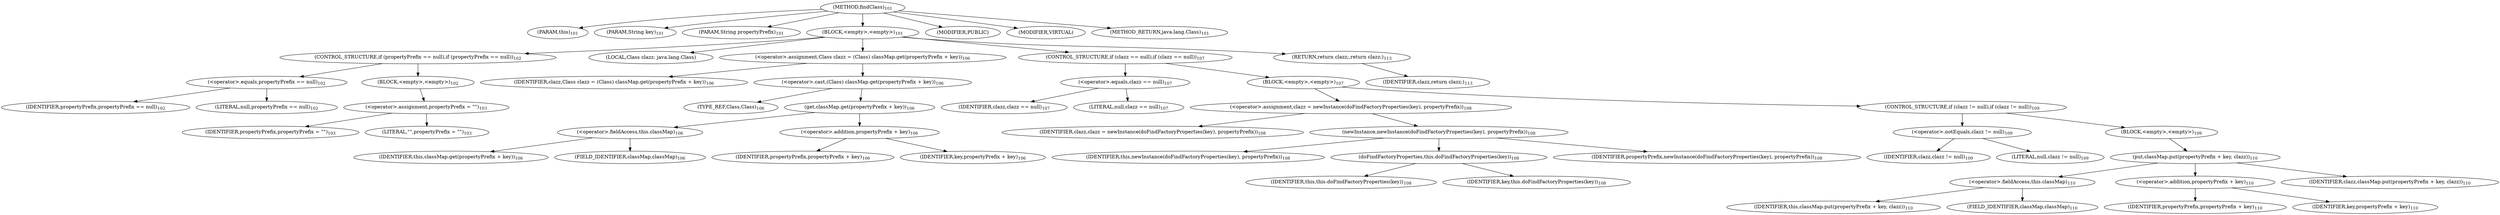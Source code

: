 digraph "findClass" {  
"252" [label = <(METHOD,findClass)<SUB>101</SUB>> ]
"27" [label = <(PARAM,this)<SUB>101</SUB>> ]
"253" [label = <(PARAM,String key)<SUB>101</SUB>> ]
"254" [label = <(PARAM,String propertyPrefix)<SUB>101</SUB>> ]
"255" [label = <(BLOCK,&lt;empty&gt;,&lt;empty&gt;)<SUB>101</SUB>> ]
"256" [label = <(CONTROL_STRUCTURE,if (propertyPrefix == null),if (propertyPrefix == null))<SUB>102</SUB>> ]
"257" [label = <(&lt;operator&gt;.equals,propertyPrefix == null)<SUB>102</SUB>> ]
"258" [label = <(IDENTIFIER,propertyPrefix,propertyPrefix == null)<SUB>102</SUB>> ]
"259" [label = <(LITERAL,null,propertyPrefix == null)<SUB>102</SUB>> ]
"260" [label = <(BLOCK,&lt;empty&gt;,&lt;empty&gt;)<SUB>102</SUB>> ]
"261" [label = <(&lt;operator&gt;.assignment,propertyPrefix = &quot;&quot;)<SUB>103</SUB>> ]
"262" [label = <(IDENTIFIER,propertyPrefix,propertyPrefix = &quot;&quot;)<SUB>103</SUB>> ]
"263" [label = <(LITERAL,&quot;&quot;,propertyPrefix = &quot;&quot;)<SUB>103</SUB>> ]
"264" [label = <(LOCAL,Class clazz: java.lang.Class)> ]
"265" [label = <(&lt;operator&gt;.assignment,Class clazz = (Class) classMap.get(propertyPrefix + key))<SUB>106</SUB>> ]
"266" [label = <(IDENTIFIER,clazz,Class clazz = (Class) classMap.get(propertyPrefix + key))<SUB>106</SUB>> ]
"267" [label = <(&lt;operator&gt;.cast,(Class) classMap.get(propertyPrefix + key))<SUB>106</SUB>> ]
"268" [label = <(TYPE_REF,Class,Class)<SUB>106</SUB>> ]
"269" [label = <(get,classMap.get(propertyPrefix + key))<SUB>106</SUB>> ]
"270" [label = <(&lt;operator&gt;.fieldAccess,this.classMap)<SUB>106</SUB>> ]
"271" [label = <(IDENTIFIER,this,classMap.get(propertyPrefix + key))<SUB>106</SUB>> ]
"272" [label = <(FIELD_IDENTIFIER,classMap,classMap)<SUB>106</SUB>> ]
"273" [label = <(&lt;operator&gt;.addition,propertyPrefix + key)<SUB>106</SUB>> ]
"274" [label = <(IDENTIFIER,propertyPrefix,propertyPrefix + key)<SUB>106</SUB>> ]
"275" [label = <(IDENTIFIER,key,propertyPrefix + key)<SUB>106</SUB>> ]
"276" [label = <(CONTROL_STRUCTURE,if (clazz == null),if (clazz == null))<SUB>107</SUB>> ]
"277" [label = <(&lt;operator&gt;.equals,clazz == null)<SUB>107</SUB>> ]
"278" [label = <(IDENTIFIER,clazz,clazz == null)<SUB>107</SUB>> ]
"279" [label = <(LITERAL,null,clazz == null)<SUB>107</SUB>> ]
"280" [label = <(BLOCK,&lt;empty&gt;,&lt;empty&gt;)<SUB>107</SUB>> ]
"281" [label = <(&lt;operator&gt;.assignment,clazz = newInstance(doFindFactoryProperties(key), propertyPrefix))<SUB>108</SUB>> ]
"282" [label = <(IDENTIFIER,clazz,clazz = newInstance(doFindFactoryProperties(key), propertyPrefix))<SUB>108</SUB>> ]
"283" [label = <(newInstance,newInstance(doFindFactoryProperties(key), propertyPrefix))<SUB>108</SUB>> ]
"28" [label = <(IDENTIFIER,this,newInstance(doFindFactoryProperties(key), propertyPrefix))<SUB>108</SUB>> ]
"284" [label = <(doFindFactoryProperties,this.doFindFactoryProperties(key))<SUB>108</SUB>> ]
"26" [label = <(IDENTIFIER,this,this.doFindFactoryProperties(key))<SUB>108</SUB>> ]
"285" [label = <(IDENTIFIER,key,this.doFindFactoryProperties(key))<SUB>108</SUB>> ]
"286" [label = <(IDENTIFIER,propertyPrefix,newInstance(doFindFactoryProperties(key), propertyPrefix))<SUB>108</SUB>> ]
"287" [label = <(CONTROL_STRUCTURE,if (clazz != null),if (clazz != null))<SUB>109</SUB>> ]
"288" [label = <(&lt;operator&gt;.notEquals,clazz != null)<SUB>109</SUB>> ]
"289" [label = <(IDENTIFIER,clazz,clazz != null)<SUB>109</SUB>> ]
"290" [label = <(LITERAL,null,clazz != null)<SUB>109</SUB>> ]
"291" [label = <(BLOCK,&lt;empty&gt;,&lt;empty&gt;)<SUB>109</SUB>> ]
"292" [label = <(put,classMap.put(propertyPrefix + key, clazz))<SUB>110</SUB>> ]
"293" [label = <(&lt;operator&gt;.fieldAccess,this.classMap)<SUB>110</SUB>> ]
"294" [label = <(IDENTIFIER,this,classMap.put(propertyPrefix + key, clazz))<SUB>110</SUB>> ]
"295" [label = <(FIELD_IDENTIFIER,classMap,classMap)<SUB>110</SUB>> ]
"296" [label = <(&lt;operator&gt;.addition,propertyPrefix + key)<SUB>110</SUB>> ]
"297" [label = <(IDENTIFIER,propertyPrefix,propertyPrefix + key)<SUB>110</SUB>> ]
"298" [label = <(IDENTIFIER,key,propertyPrefix + key)<SUB>110</SUB>> ]
"299" [label = <(IDENTIFIER,clazz,classMap.put(propertyPrefix + key, clazz))<SUB>110</SUB>> ]
"300" [label = <(RETURN,return clazz;,return clazz;)<SUB>113</SUB>> ]
"301" [label = <(IDENTIFIER,clazz,return clazz;)<SUB>113</SUB>> ]
"302" [label = <(MODIFIER,PUBLIC)> ]
"303" [label = <(MODIFIER,VIRTUAL)> ]
"304" [label = <(METHOD_RETURN,java.lang.Class)<SUB>101</SUB>> ]
  "252" -> "27" 
  "252" -> "253" 
  "252" -> "254" 
  "252" -> "255" 
  "252" -> "302" 
  "252" -> "303" 
  "252" -> "304" 
  "255" -> "256" 
  "255" -> "264" 
  "255" -> "265" 
  "255" -> "276" 
  "255" -> "300" 
  "256" -> "257" 
  "256" -> "260" 
  "257" -> "258" 
  "257" -> "259" 
  "260" -> "261" 
  "261" -> "262" 
  "261" -> "263" 
  "265" -> "266" 
  "265" -> "267" 
  "267" -> "268" 
  "267" -> "269" 
  "269" -> "270" 
  "269" -> "273" 
  "270" -> "271" 
  "270" -> "272" 
  "273" -> "274" 
  "273" -> "275" 
  "276" -> "277" 
  "276" -> "280" 
  "277" -> "278" 
  "277" -> "279" 
  "280" -> "281" 
  "280" -> "287" 
  "281" -> "282" 
  "281" -> "283" 
  "283" -> "28" 
  "283" -> "284" 
  "283" -> "286" 
  "284" -> "26" 
  "284" -> "285" 
  "287" -> "288" 
  "287" -> "291" 
  "288" -> "289" 
  "288" -> "290" 
  "291" -> "292" 
  "292" -> "293" 
  "292" -> "296" 
  "292" -> "299" 
  "293" -> "294" 
  "293" -> "295" 
  "296" -> "297" 
  "296" -> "298" 
  "300" -> "301" 
}
